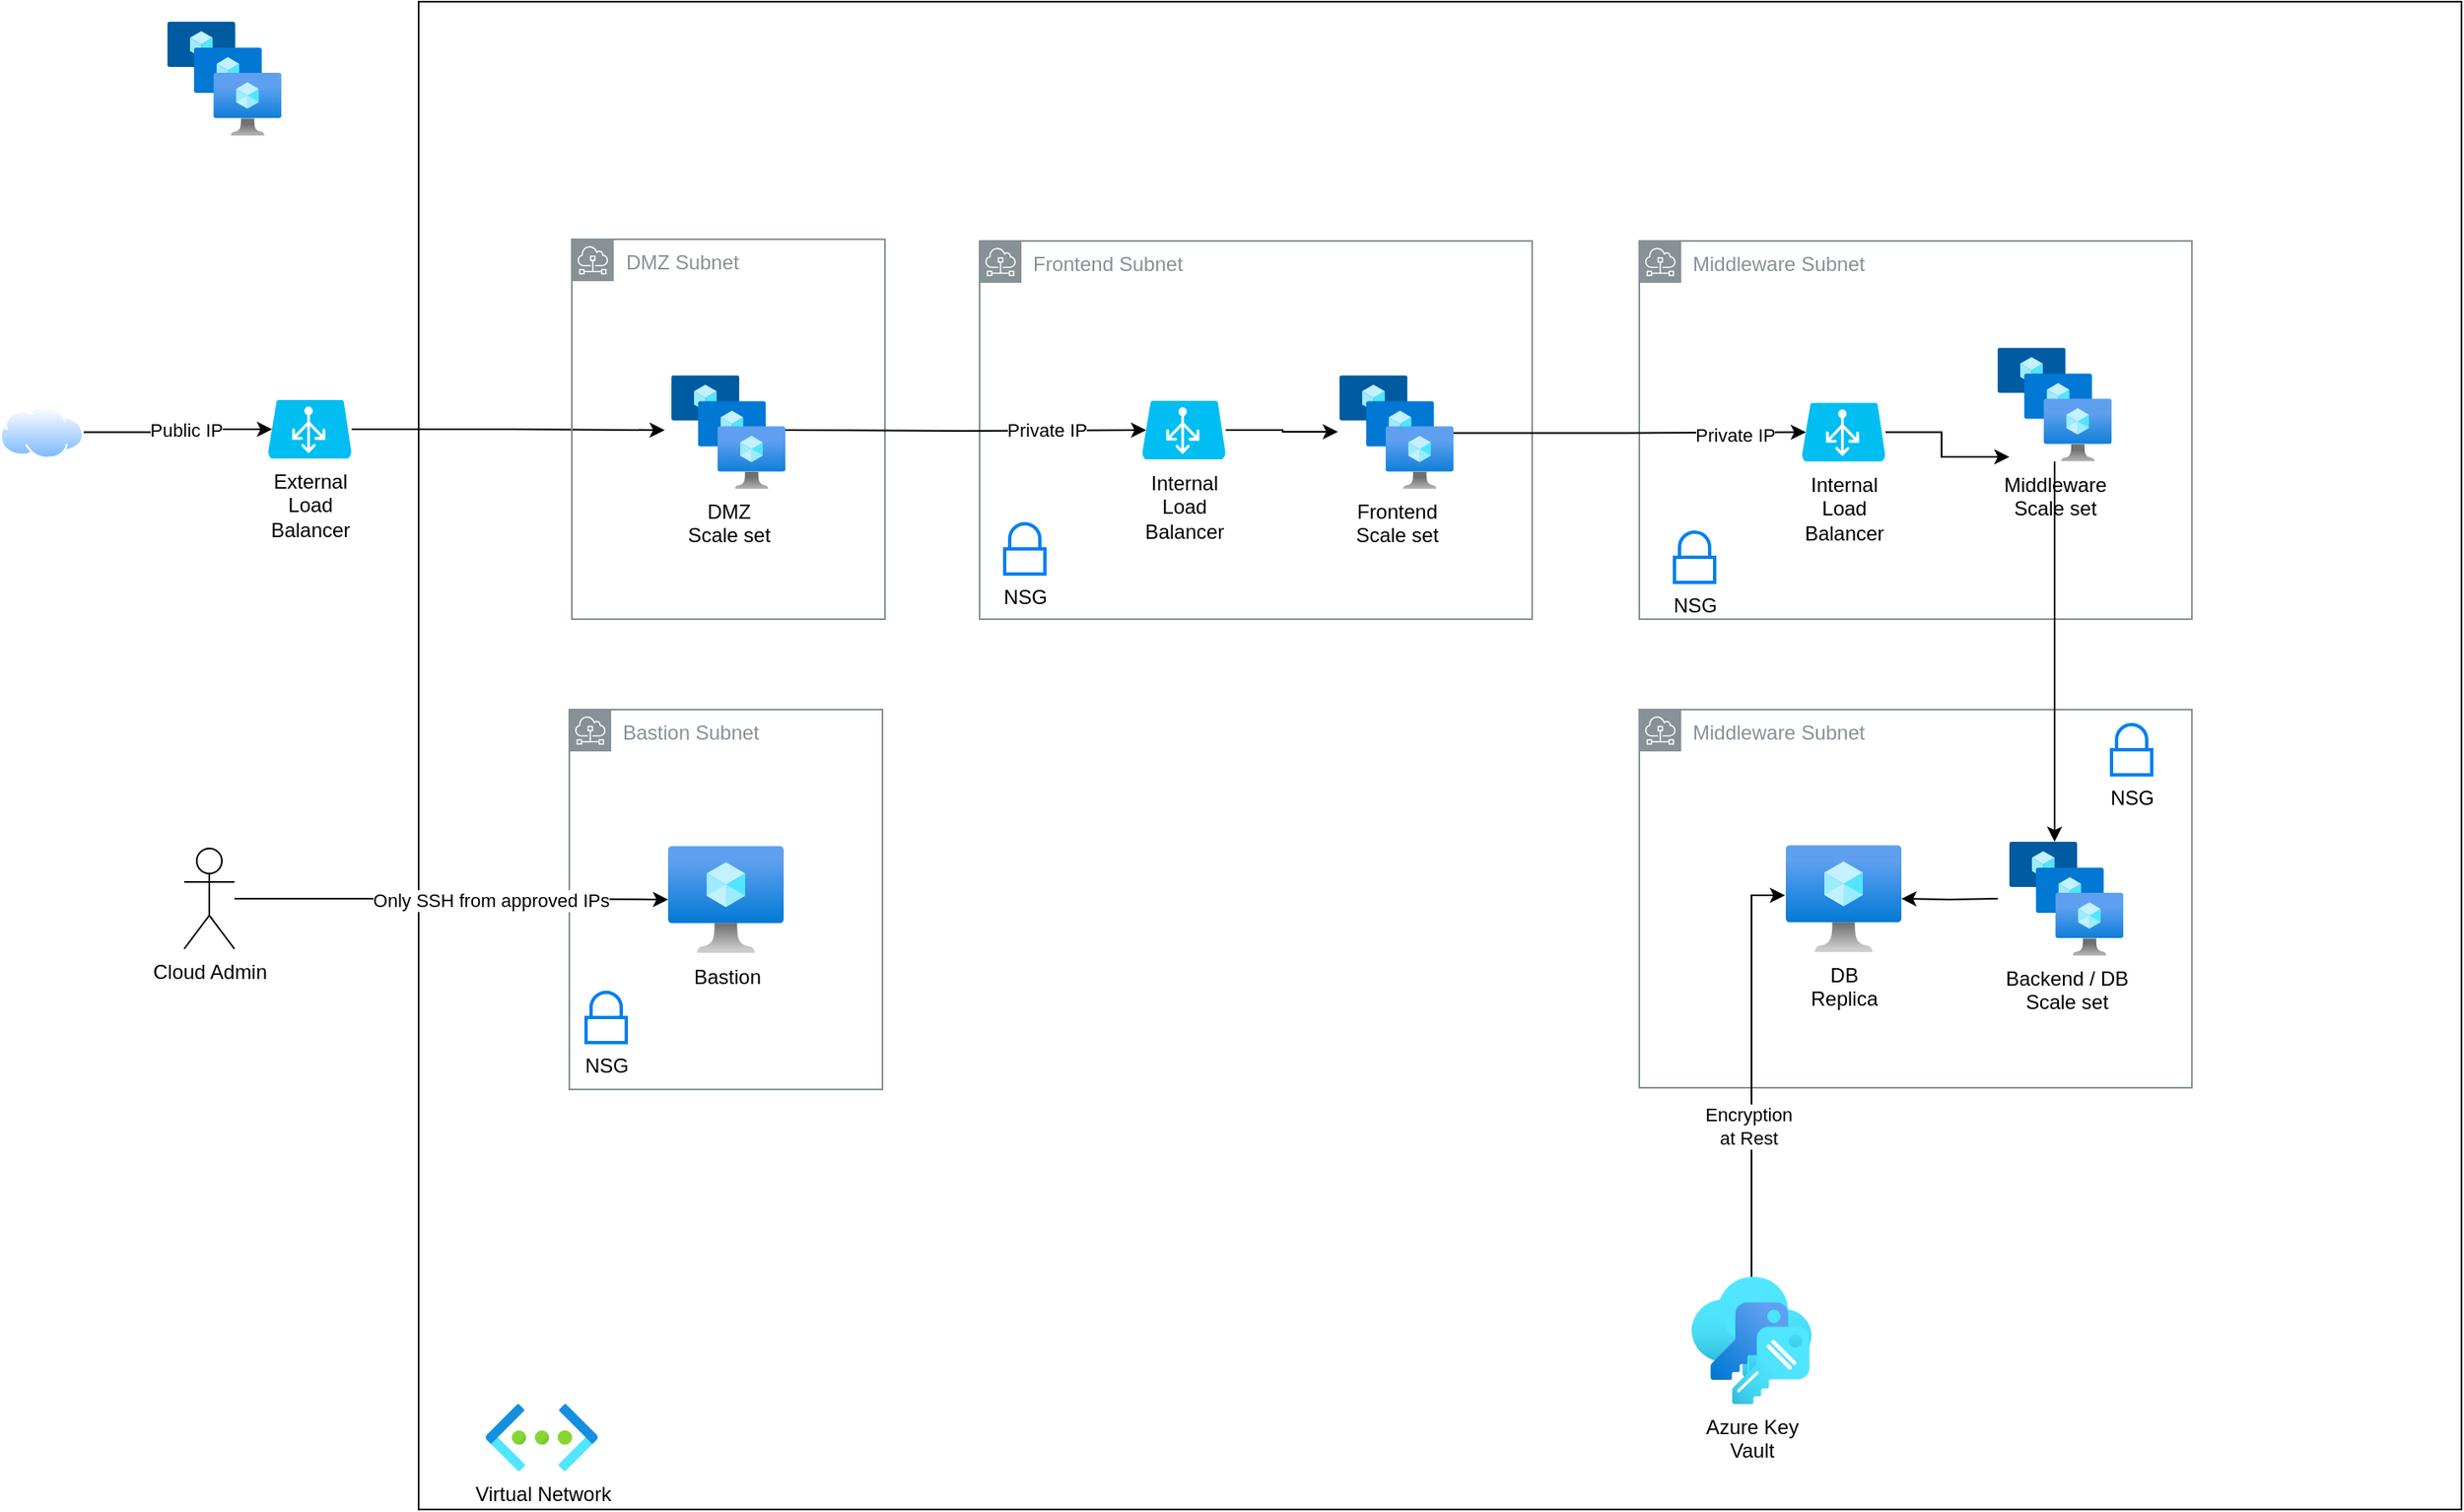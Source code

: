 <mxfile version="22.1.4" type="github">
  <diagram name="Seite-1" id="maiuEfRSI5jtlyw9wFW1">
    <mxGraphModel dx="1818" dy="1167" grid="1" gridSize="10" guides="1" tooltips="1" connect="1" arrows="1" fold="1" page="1" pageScale="1" pageWidth="827" pageHeight="1169" math="0" shadow="0">
      <root>
        <mxCell id="0" />
        <mxCell id="1" parent="0" />
        <mxCell id="jPx4Ep0A8AZzdhjCGJ2x-31" value="" style="whiteSpace=wrap;html=1;glass=0;fillColor=none;" vertex="1" parent="1">
          <mxGeometry x="-90" y="268" width="1220" height="901" as="geometry" />
        </mxCell>
        <mxCell id="jPx4Ep0A8AZzdhjCGJ2x-22" value="Middleware Subnet" style="sketch=0;outlineConnect=0;gradientColor=none;html=1;whiteSpace=wrap;fontSize=12;fontStyle=0;shape=mxgraph.aws4.group;grIcon=mxgraph.aws4.group_subnet;strokeColor=#879196;fillColor=none;verticalAlign=top;align=left;spacingLeft=30;fontColor=#879196;dashed=0;" vertex="1" parent="1">
          <mxGeometry x="639" y="691" width="330" height="226" as="geometry" />
        </mxCell>
        <mxCell id="jPx4Ep0A8AZzdhjCGJ2x-11" value="Middleware Subnet" style="sketch=0;outlineConnect=0;gradientColor=none;html=1;whiteSpace=wrap;fontSize=12;fontStyle=0;shape=mxgraph.aws4.group;grIcon=mxgraph.aws4.group_subnet;strokeColor=#879196;fillColor=none;verticalAlign=top;align=left;spacingLeft=30;fontColor=#879196;dashed=0;" vertex="1" parent="1">
          <mxGeometry x="639" y="411" width="330" height="226" as="geometry" />
        </mxCell>
        <mxCell id="jPx4Ep0A8AZzdhjCGJ2x-1" value="" style="image;aspect=fixed;perimeter=ellipsePerimeter;html=1;align=center;shadow=0;dashed=0;spacingTop=3;image=img/lib/active_directory/internet_cloud.svg;" vertex="1" parent="1">
          <mxGeometry x="-340" y="509.5" width="50" height="31.5" as="geometry" />
        </mxCell>
        <mxCell id="jPx4Ep0A8AZzdhjCGJ2x-54" style="edgeStyle=orthogonalEdgeStyle;rounded=0;orthogonalLoop=1;jettySize=auto;html=1;entryX=-0.059;entryY=0.482;entryDx=0;entryDy=0;entryPerimeter=0;" edge="1" parent="1" source="jPx4Ep0A8AZzdhjCGJ2x-2" target="jPx4Ep0A8AZzdhjCGJ2x-66">
          <mxGeometry relative="1" as="geometry">
            <mxPoint x="61" y="524" as="targetPoint" />
          </mxGeometry>
        </mxCell>
        <mxCell id="jPx4Ep0A8AZzdhjCGJ2x-2" value="External&lt;br&gt;Load&lt;br&gt;Balancer" style="verticalLabelPosition=bottom;html=1;verticalAlign=top;align=center;strokeColor=none;fillColor=#00BEF2;shape=mxgraph.azure.azure_load_balancer;" vertex="1" parent="1">
          <mxGeometry x="-180" y="506" width="50" height="35" as="geometry" />
        </mxCell>
        <mxCell id="jPx4Ep0A8AZzdhjCGJ2x-3" style="edgeStyle=orthogonalEdgeStyle;rounded=0;orthogonalLoop=1;jettySize=auto;html=1;entryX=0.05;entryY=0.5;entryDx=0;entryDy=0;entryPerimeter=0;" edge="1" parent="1" source="jPx4Ep0A8AZzdhjCGJ2x-1" target="jPx4Ep0A8AZzdhjCGJ2x-2">
          <mxGeometry relative="1" as="geometry" />
        </mxCell>
        <mxCell id="jPx4Ep0A8AZzdhjCGJ2x-5" value="Public IP" style="edgeLabel;html=1;align=center;verticalAlign=middle;resizable=0;points=[];" vertex="1" connectable="0" parent="jPx4Ep0A8AZzdhjCGJ2x-3">
          <mxGeometry x="0.696" y="-2" relative="1" as="geometry">
            <mxPoint x="-35" y="-2" as="offset" />
          </mxGeometry>
        </mxCell>
        <mxCell id="jPx4Ep0A8AZzdhjCGJ2x-8" value="Virtual Network" style="image;aspect=fixed;html=1;points=[];align=center;fontSize=12;image=img/lib/azure2/networking/Virtual_Networks.svg;" vertex="1" parent="1">
          <mxGeometry x="-50" y="1106" width="67" height="40" as="geometry" />
        </mxCell>
        <mxCell id="jPx4Ep0A8AZzdhjCGJ2x-15" style="edgeStyle=orthogonalEdgeStyle;rounded=0;orthogonalLoop=1;jettySize=auto;html=1;entryX=0.103;entryY=0.96;entryDx=0;entryDy=0;entryPerimeter=0;" edge="1" parent="1" source="jPx4Ep0A8AZzdhjCGJ2x-12" target="jPx4Ep0A8AZzdhjCGJ2x-68">
          <mxGeometry relative="1" as="geometry">
            <mxPoint x="853" y="524" as="targetPoint" />
          </mxGeometry>
        </mxCell>
        <mxCell id="jPx4Ep0A8AZzdhjCGJ2x-12" value="Internal&lt;br&gt;Load&lt;br&gt;Balancer" style="verticalLabelPosition=bottom;html=1;verticalAlign=top;align=center;strokeColor=none;fillColor=#00BEF2;shape=mxgraph.azure.azure_load_balancer;" vertex="1" parent="1">
          <mxGeometry x="736" y="507.75" width="50" height="35" as="geometry" />
        </mxCell>
        <mxCell id="jPx4Ep0A8AZzdhjCGJ2x-21" style="edgeStyle=orthogonalEdgeStyle;rounded=0;orthogonalLoop=1;jettySize=auto;html=1;" edge="1" parent="1" target="jPx4Ep0A8AZzdhjCGJ2x-20">
          <mxGeometry relative="1" as="geometry">
            <mxPoint x="853" y="804" as="sourcePoint" />
          </mxGeometry>
        </mxCell>
        <mxCell id="jPx4Ep0A8AZzdhjCGJ2x-20" value="DB&lt;br&gt;Replica" style="image;aspect=fixed;html=1;points=[];align=center;fontSize=12;image=img/lib/azure2/compute/Virtual_Machine.svg;" vertex="1" parent="1">
          <mxGeometry x="726.5" y="772" width="69" height="64" as="geometry" />
        </mxCell>
        <mxCell id="jPx4Ep0A8AZzdhjCGJ2x-29" value="NSG" style="html=1;verticalLabelPosition=bottom;align=center;labelBackgroundColor=#ffffff;verticalAlign=top;strokeWidth=2;strokeColor=#0080F0;shadow=0;dashed=0;shape=mxgraph.ios7.icons.locked;" vertex="1" parent="1">
          <mxGeometry x="921" y="700" width="24" height="30" as="geometry" />
        </mxCell>
        <mxCell id="jPx4Ep0A8AZzdhjCGJ2x-30" value="Azure Key&lt;br&gt;Vault" style="image;aspect=fixed;html=1;points=[];align=center;fontSize=12;image=img/lib/azure2/security/Keys.svg;" vertex="1" parent="1">
          <mxGeometry x="670" y="1030" width="72" height="76" as="geometry" />
        </mxCell>
        <mxCell id="jPx4Ep0A8AZzdhjCGJ2x-32" style="edgeStyle=orthogonalEdgeStyle;rounded=0;orthogonalLoop=1;jettySize=auto;html=1;entryX=-0.007;entryY=0.469;entryDx=0;entryDy=0;entryPerimeter=0;" edge="1" parent="1" source="jPx4Ep0A8AZzdhjCGJ2x-30" target="jPx4Ep0A8AZzdhjCGJ2x-20">
          <mxGeometry relative="1" as="geometry" />
        </mxCell>
        <mxCell id="jPx4Ep0A8AZzdhjCGJ2x-33" value="Encryption&lt;br&gt;at Rest" style="edgeLabel;html=1;align=center;verticalAlign=middle;resizable=0;points=[];" vertex="1" connectable="0" parent="jPx4Ep0A8AZzdhjCGJ2x-32">
          <mxGeometry x="-0.274" y="2" relative="1" as="geometry">
            <mxPoint as="offset" />
          </mxGeometry>
        </mxCell>
        <mxCell id="jPx4Ep0A8AZzdhjCGJ2x-41" value="Frontend Subnet" style="sketch=0;outlineConnect=0;gradientColor=none;html=1;whiteSpace=wrap;fontSize=12;fontStyle=0;shape=mxgraph.aws4.group;grIcon=mxgraph.aws4.group_subnet;strokeColor=#879196;fillColor=none;verticalAlign=top;align=left;spacingLeft=30;fontColor=#879196;dashed=0;" vertex="1" parent="1">
          <mxGeometry x="245" y="411" width="330" height="226" as="geometry" />
        </mxCell>
        <mxCell id="jPx4Ep0A8AZzdhjCGJ2x-43" style="edgeStyle=orthogonalEdgeStyle;rounded=0;orthogonalLoop=1;jettySize=auto;html=1;entryX=-0.015;entryY=0.493;entryDx=0;entryDy=0;entryPerimeter=0;" edge="1" parent="1" source="jPx4Ep0A8AZzdhjCGJ2x-44" target="jPx4Ep0A8AZzdhjCGJ2x-67">
          <mxGeometry relative="1" as="geometry">
            <mxPoint x="459" y="524" as="targetPoint" />
            <Array as="points">
              <mxPoint x="426" y="524" />
              <mxPoint x="426" y="525" />
              <mxPoint x="459" y="525" />
            </Array>
          </mxGeometry>
        </mxCell>
        <mxCell id="jPx4Ep0A8AZzdhjCGJ2x-44" value="Internal&lt;br&gt;Load&lt;br&gt;Balancer" style="verticalLabelPosition=bottom;html=1;verticalAlign=top;align=center;strokeColor=none;fillColor=#00BEF2;shape=mxgraph.azure.azure_load_balancer;" vertex="1" parent="1">
          <mxGeometry x="342" y="506.5" width="50" height="35" as="geometry" />
        </mxCell>
        <mxCell id="jPx4Ep0A8AZzdhjCGJ2x-46" style="edgeStyle=orthogonalEdgeStyle;rounded=0;orthogonalLoop=1;jettySize=auto;html=1;entryX=0.05;entryY=0.5;entryDx=0;entryDy=0;entryPerimeter=0;exitX=0.985;exitY=0.507;exitDx=0;exitDy=0;exitPerimeter=0;" edge="1" parent="1" source="jPx4Ep0A8AZzdhjCGJ2x-67" target="jPx4Ep0A8AZzdhjCGJ2x-12">
          <mxGeometry relative="1" as="geometry">
            <mxPoint x="527" y="524" as="sourcePoint" />
          </mxGeometry>
        </mxCell>
        <mxCell id="jPx4Ep0A8AZzdhjCGJ2x-47" value="Private IP" style="edgeLabel;html=1;align=center;verticalAlign=middle;resizable=0;points=[];" vertex="1" connectable="0" parent="jPx4Ep0A8AZzdhjCGJ2x-46">
          <mxGeometry x="0.598" y="-1" relative="1" as="geometry">
            <mxPoint as="offset" />
          </mxGeometry>
        </mxCell>
        <mxCell id="jPx4Ep0A8AZzdhjCGJ2x-48" value="DMZ Subnet" style="sketch=0;outlineConnect=0;gradientColor=none;html=1;whiteSpace=wrap;fontSize=12;fontStyle=0;shape=mxgraph.aws4.group;grIcon=mxgraph.aws4.group_subnet;strokeColor=#879196;fillColor=none;verticalAlign=top;align=left;spacingLeft=30;fontColor=#879196;dashed=0;" vertex="1" parent="1">
          <mxGeometry x="1.5" y="410" width="187" height="227" as="geometry" />
        </mxCell>
        <mxCell id="jPx4Ep0A8AZzdhjCGJ2x-52" style="edgeStyle=orthogonalEdgeStyle;rounded=0;orthogonalLoop=1;jettySize=auto;html=1;entryX=0.05;entryY=0.5;entryDx=0;entryDy=0;entryPerimeter=0;" edge="1" parent="1" target="jPx4Ep0A8AZzdhjCGJ2x-44">
          <mxGeometry relative="1" as="geometry">
            <mxPoint x="129" y="524" as="sourcePoint" />
          </mxGeometry>
        </mxCell>
        <mxCell id="jPx4Ep0A8AZzdhjCGJ2x-53" value="Private IP" style="edgeLabel;html=1;align=center;verticalAlign=middle;resizable=0;points=[];" vertex="1" connectable="0" parent="jPx4Ep0A8AZzdhjCGJ2x-52">
          <mxGeometry x="0.729" y="-1" relative="1" as="geometry">
            <mxPoint x="-30" y="-1" as="offset" />
          </mxGeometry>
        </mxCell>
        <mxCell id="jPx4Ep0A8AZzdhjCGJ2x-55" value="NSG" style="html=1;verticalLabelPosition=bottom;align=center;labelBackgroundColor=#ffffff;verticalAlign=top;strokeWidth=2;strokeColor=#0080F0;shadow=0;dashed=0;shape=mxgraph.ios7.icons.locked;" vertex="1" parent="1">
          <mxGeometry x="660" y="585" width="24" height="30" as="geometry" />
        </mxCell>
        <mxCell id="jPx4Ep0A8AZzdhjCGJ2x-56" value="NSG" style="html=1;verticalLabelPosition=bottom;align=center;labelBackgroundColor=#ffffff;verticalAlign=top;strokeWidth=2;strokeColor=#0080F0;shadow=0;dashed=0;shape=mxgraph.ios7.icons.locked;" vertex="1" parent="1">
          <mxGeometry x="260" y="580" width="24" height="30" as="geometry" />
        </mxCell>
        <mxCell id="jPx4Ep0A8AZzdhjCGJ2x-57" value="Bastion Subnet" style="sketch=0;outlineConnect=0;gradientColor=none;html=1;whiteSpace=wrap;fontSize=12;fontStyle=0;shape=mxgraph.aws4.group;grIcon=mxgraph.aws4.group_subnet;strokeColor=#879196;fillColor=none;verticalAlign=top;align=left;spacingLeft=30;fontColor=#879196;dashed=0;" vertex="1" parent="1">
          <mxGeometry y="691" width="187" height="227" as="geometry" />
        </mxCell>
        <mxCell id="jPx4Ep0A8AZzdhjCGJ2x-60" value="Bastion" style="image;aspect=fixed;html=1;points=[];align=center;fontSize=12;image=img/lib/azure2/compute/Virtual_Machine.svg;" vertex="1" parent="1">
          <mxGeometry x="59" y="772.5" width="69" height="64" as="geometry" />
        </mxCell>
        <mxCell id="jPx4Ep0A8AZzdhjCGJ2x-62" style="edgeStyle=orthogonalEdgeStyle;rounded=0;orthogonalLoop=1;jettySize=auto;html=1;" edge="1" parent="1" source="jPx4Ep0A8AZzdhjCGJ2x-61" target="jPx4Ep0A8AZzdhjCGJ2x-60">
          <mxGeometry relative="1" as="geometry" />
        </mxCell>
        <mxCell id="jPx4Ep0A8AZzdhjCGJ2x-63" value="Only SSH from approved IPs" style="edgeLabel;html=1;align=center;verticalAlign=middle;resizable=0;points=[];" vertex="1" connectable="0" parent="jPx4Ep0A8AZzdhjCGJ2x-62">
          <mxGeometry x="0.175" y="1" relative="1" as="geometry">
            <mxPoint x="1" y="1" as="offset" />
          </mxGeometry>
        </mxCell>
        <mxCell id="jPx4Ep0A8AZzdhjCGJ2x-61" value="Cloud Admin" style="shape=umlActor;verticalLabelPosition=bottom;verticalAlign=top;html=1;outlineConnect=0;" vertex="1" parent="1">
          <mxGeometry x="-230" y="774" width="30" height="60" as="geometry" />
        </mxCell>
        <mxCell id="jPx4Ep0A8AZzdhjCGJ2x-64" value="NSG" style="html=1;verticalLabelPosition=bottom;align=center;labelBackgroundColor=#ffffff;verticalAlign=top;strokeWidth=2;strokeColor=#0080F0;shadow=0;dashed=0;shape=mxgraph.ios7.icons.locked;" vertex="1" parent="1">
          <mxGeometry x="10" y="860" width="24" height="30" as="geometry" />
        </mxCell>
        <mxCell id="jPx4Ep0A8AZzdhjCGJ2x-65" value="" style="image;aspect=fixed;html=1;points=[];align=center;fontSize=12;image=img/lib/azure2/compute/VM_Scale_Sets.svg;" vertex="1" parent="1">
          <mxGeometry x="-240" y="280" width="68" height="68" as="geometry" />
        </mxCell>
        <mxCell id="jPx4Ep0A8AZzdhjCGJ2x-66" value="DMZ&lt;br&gt;Scale set" style="image;aspect=fixed;html=1;points=[];align=center;fontSize=12;image=img/lib/azure2/compute/VM_Scale_Sets.svg;" vertex="1" parent="1">
          <mxGeometry x="61" y="491.25" width="68" height="68" as="geometry" />
        </mxCell>
        <mxCell id="jPx4Ep0A8AZzdhjCGJ2x-67" value="Frontend&lt;br&gt;Scale set" style="image;aspect=fixed;html=1;points=[];align=center;fontSize=12;image=img/lib/azure2/compute/VM_Scale_Sets.svg;" vertex="1" parent="1">
          <mxGeometry x="460" y="491.25" width="68" height="68" as="geometry" />
        </mxCell>
        <mxCell id="jPx4Ep0A8AZzdhjCGJ2x-68" value="Middleware&lt;br&gt;Scale set" style="image;aspect=fixed;html=1;points=[];align=center;fontSize=12;image=img/lib/azure2/compute/VM_Scale_Sets.svg;" vertex="1" parent="1">
          <mxGeometry x="853" y="474.75" width="68" height="68" as="geometry" />
        </mxCell>
        <mxCell id="jPx4Ep0A8AZzdhjCGJ2x-69" value="Backend / DB&lt;br&gt;Scale set" style="image;aspect=fixed;html=1;points=[];align=center;fontSize=12;image=img/lib/azure2/compute/VM_Scale_Sets.svg;" vertex="1" parent="1">
          <mxGeometry x="860" y="770" width="68" height="68" as="geometry" />
        </mxCell>
        <mxCell id="jPx4Ep0A8AZzdhjCGJ2x-70" style="edgeStyle=orthogonalEdgeStyle;rounded=0;orthogonalLoop=1;jettySize=auto;html=1;" edge="1" parent="1" source="jPx4Ep0A8AZzdhjCGJ2x-68">
          <mxGeometry relative="1" as="geometry">
            <mxPoint x="887" y="770" as="targetPoint" />
          </mxGeometry>
        </mxCell>
      </root>
    </mxGraphModel>
  </diagram>
</mxfile>
